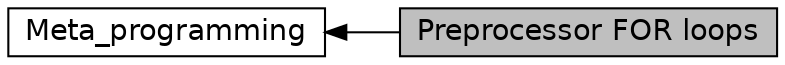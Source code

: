 digraph "Preprocessor FOR loops"
{
  edge [fontname="Helvetica",fontsize="14",labelfontname="Helvetica",labelfontsize="14"];
  node [fontname="Helvetica",fontsize="14",shape=box];
  rankdir=LR;
  Node1 [label="Preprocessor FOR loops",height=0.2,width=0.4,color="black", fillcolor="grey75", style="filled", fontcolor="black",tooltip=" "];
  Node2 [label="Meta_programming",height=0.2,width=0.4,color="black", fillcolor="white", style="filled",URL="$group__meta__programming.html",tooltip=" "];
  Node2->Node1 [shape=plaintext, dir="back", style="solid"];
}
